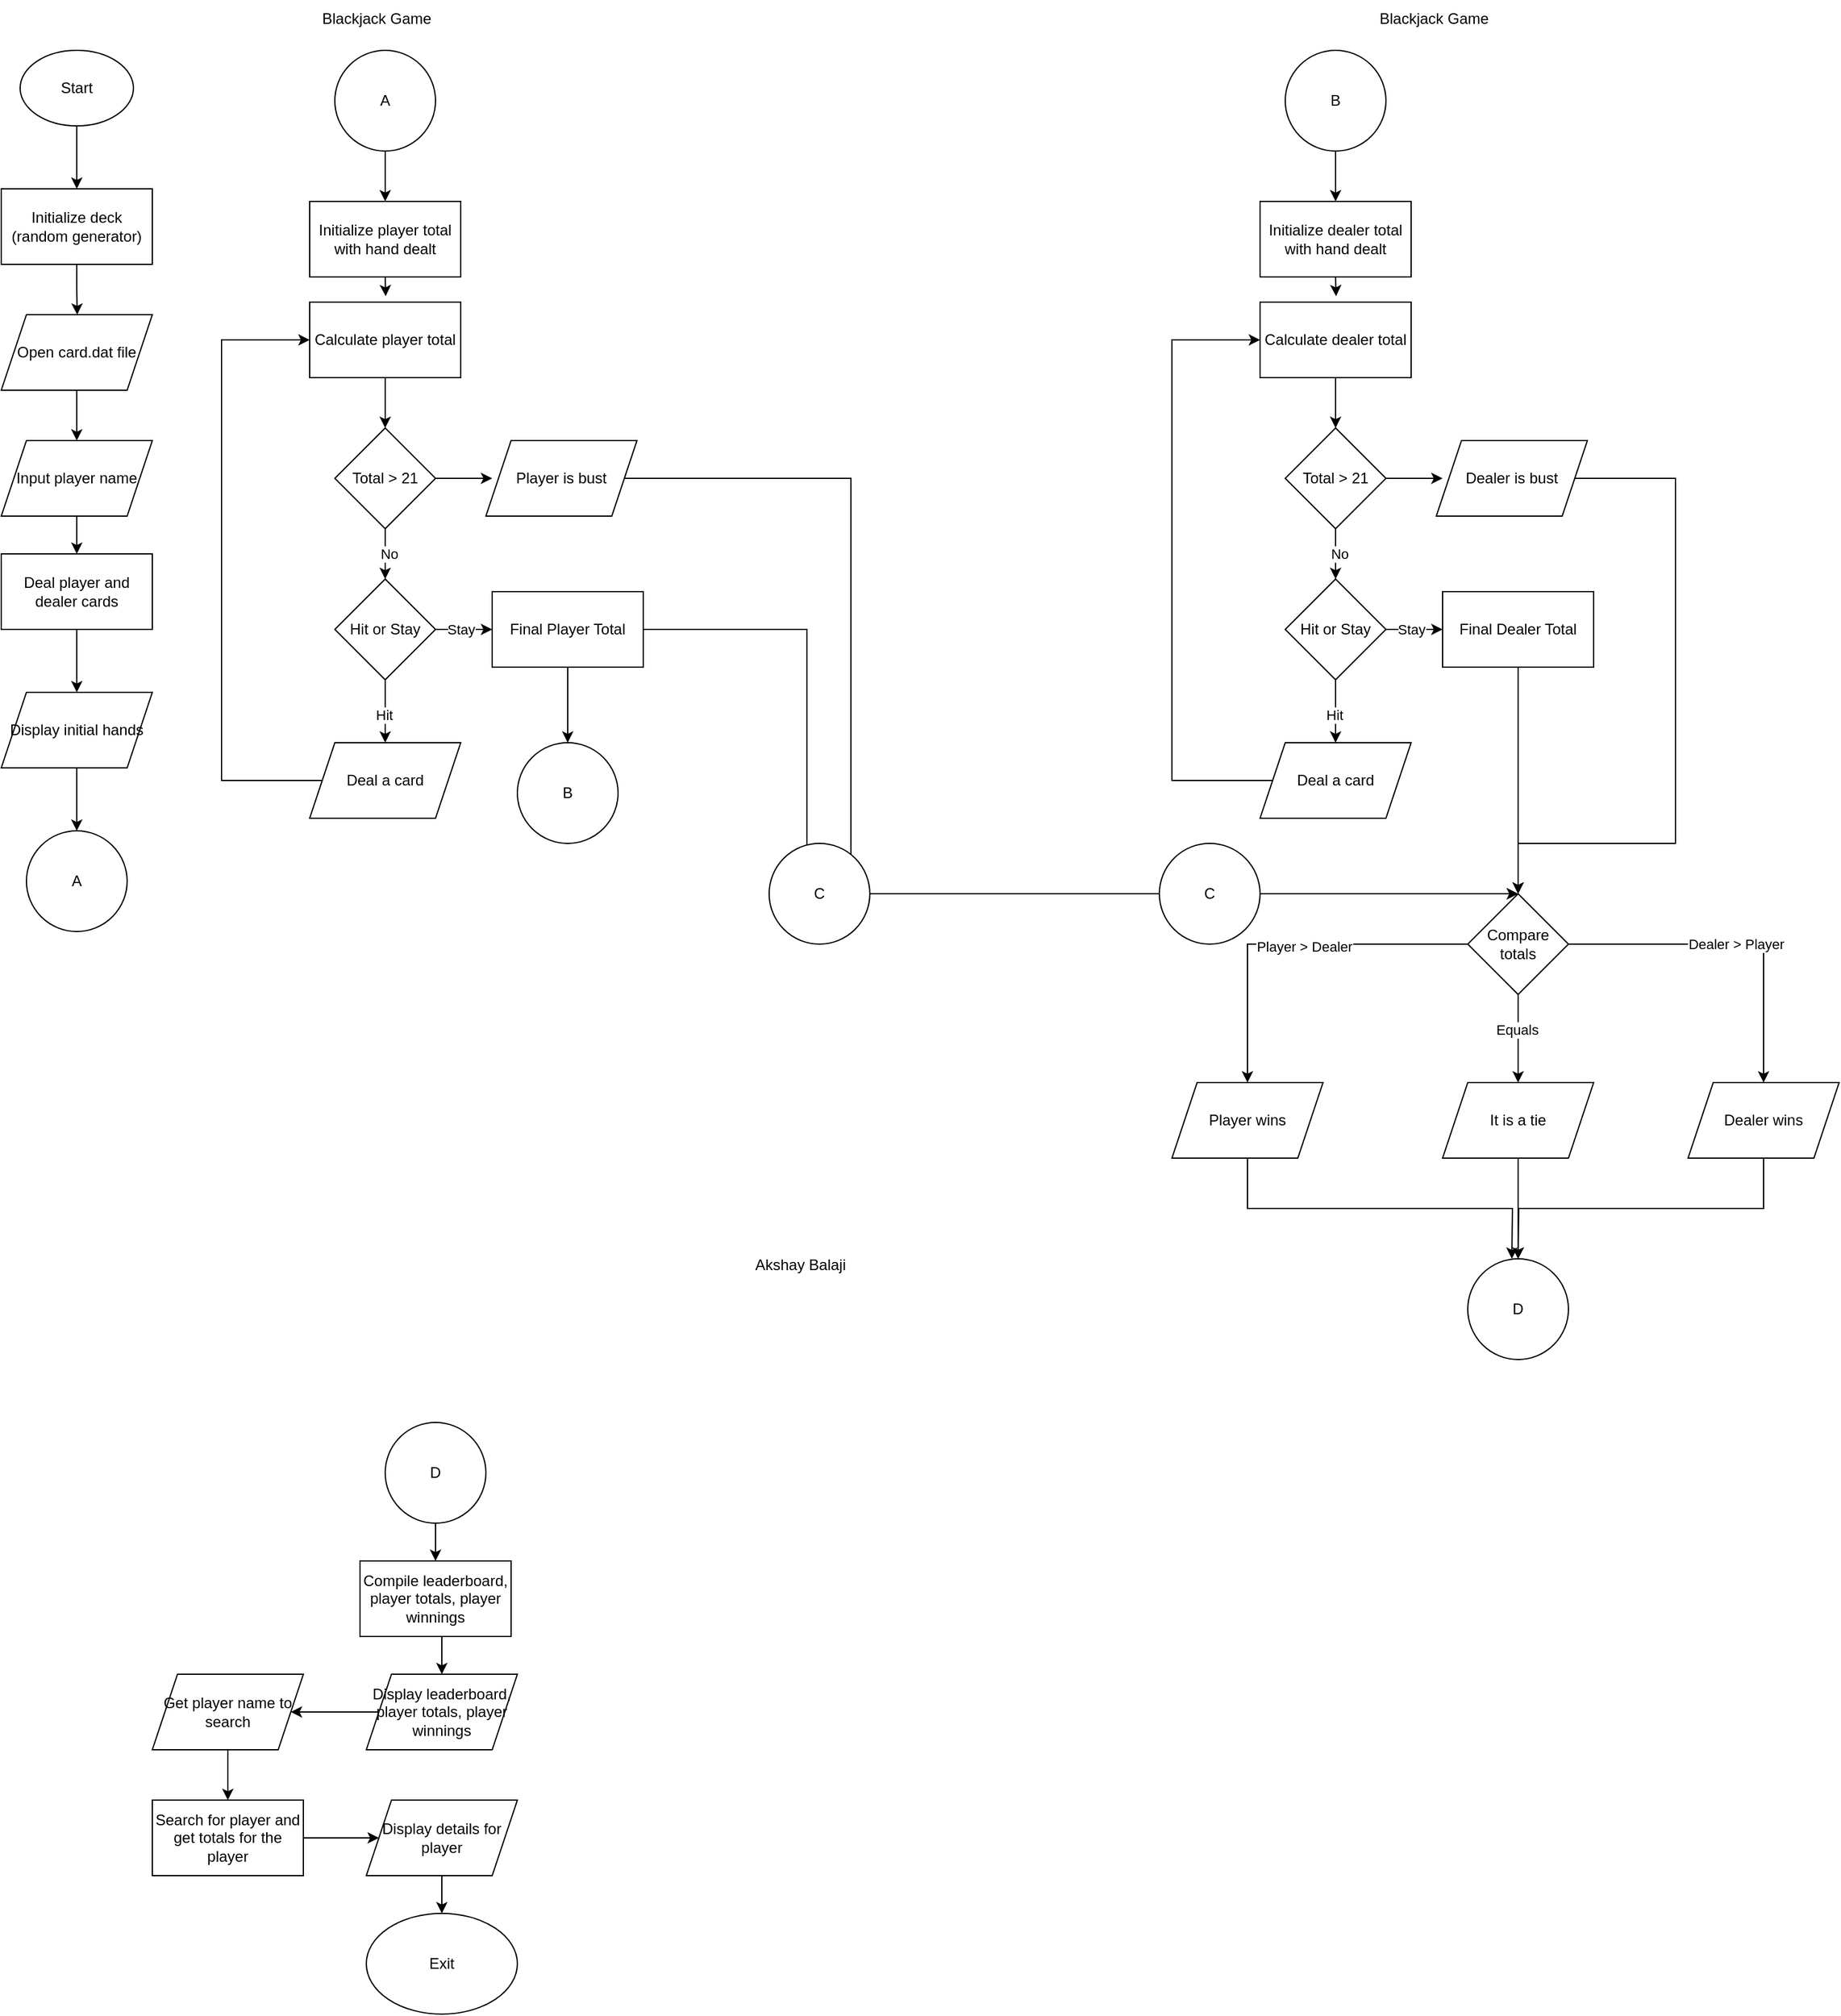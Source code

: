 <mxfile version="24.7.5">
  <diagram name="Page-1" id="MdpVFVt1C24VA2dgtvB7">
    <mxGraphModel grid="1" page="1" gridSize="10" guides="1" tooltips="1" connect="1" arrows="1" fold="1" pageScale="1" pageWidth="850" pageHeight="1100" math="0" shadow="0">
      <root>
        <mxCell id="0" />
        <mxCell id="1" parent="0" />
        <mxCell id="CA_d9Xkf4OtrzHtj1WFr-3" style="edgeStyle=orthogonalEdgeStyle;rounded=0;orthogonalLoop=1;jettySize=auto;html=1;exitX=0.5;exitY=1;exitDx=0;exitDy=0;" edge="1" parent="1" source="CA_d9Xkf4OtrzHtj1WFr-1" target="CA_d9Xkf4OtrzHtj1WFr-2">
          <mxGeometry relative="1" as="geometry" />
        </mxCell>
        <mxCell id="CA_d9Xkf4OtrzHtj1WFr-1" value="Start" style="ellipse;whiteSpace=wrap;html=1;" vertex="1" parent="1">
          <mxGeometry x="95" y="50" width="90" height="60" as="geometry" />
        </mxCell>
        <mxCell id="CA_d9Xkf4OtrzHtj1WFr-5" style="edgeStyle=orthogonalEdgeStyle;rounded=0;orthogonalLoop=1;jettySize=auto;html=1;exitX=0.5;exitY=1;exitDx=0;exitDy=0;" edge="1" parent="1" source="CA_d9Xkf4OtrzHtj1WFr-2">
          <mxGeometry relative="1" as="geometry">
            <mxPoint x="140.333" y="260" as="targetPoint" />
          </mxGeometry>
        </mxCell>
        <mxCell id="CA_d9Xkf4OtrzHtj1WFr-2" value="Initialize deck (random generator)" style="rounded=0;whiteSpace=wrap;html=1;" vertex="1" parent="1">
          <mxGeometry x="80" y="160" width="120" height="60" as="geometry" />
        </mxCell>
        <mxCell id="CA_d9Xkf4OtrzHtj1WFr-9" style="edgeStyle=orthogonalEdgeStyle;rounded=0;orthogonalLoop=1;jettySize=auto;html=1;exitX=0.5;exitY=1;exitDx=0;exitDy=0;" edge="1" parent="1" source="CA_d9Xkf4OtrzHtj1WFr-6" target="CA_d9Xkf4OtrzHtj1WFr-8">
          <mxGeometry relative="1" as="geometry" />
        </mxCell>
        <mxCell id="CA_d9Xkf4OtrzHtj1WFr-6" value="Open card.dat file" style="shape=parallelogram;perimeter=parallelogramPerimeter;whiteSpace=wrap;html=1;fixedSize=1;" vertex="1" parent="1">
          <mxGeometry x="80" y="260" width="120" height="60" as="geometry" />
        </mxCell>
        <mxCell id="CA_d9Xkf4OtrzHtj1WFr-12" style="edgeStyle=orthogonalEdgeStyle;rounded=0;orthogonalLoop=1;jettySize=auto;html=1;exitX=0.5;exitY=1;exitDx=0;exitDy=0;entryX=0.5;entryY=0;entryDx=0;entryDy=0;" edge="1" parent="1" source="CA_d9Xkf4OtrzHtj1WFr-7" target="CA_d9Xkf4OtrzHtj1WFr-11">
          <mxGeometry relative="1" as="geometry" />
        </mxCell>
        <mxCell id="CA_d9Xkf4OtrzHtj1WFr-7" value="Deal player and dealer cards" style="rounded=0;whiteSpace=wrap;html=1;" vertex="1" parent="1">
          <mxGeometry x="80" y="450" width="120" height="60" as="geometry" />
        </mxCell>
        <mxCell id="CA_d9Xkf4OtrzHtj1WFr-10" style="edgeStyle=orthogonalEdgeStyle;rounded=0;orthogonalLoop=1;jettySize=auto;html=1;exitX=0.5;exitY=1;exitDx=0;exitDy=0;" edge="1" parent="1" source="CA_d9Xkf4OtrzHtj1WFr-8" target="CA_d9Xkf4OtrzHtj1WFr-7">
          <mxGeometry relative="1" as="geometry" />
        </mxCell>
        <mxCell id="CA_d9Xkf4OtrzHtj1WFr-8" value="Input player name" style="shape=parallelogram;perimeter=parallelogramPerimeter;whiteSpace=wrap;html=1;fixedSize=1;" vertex="1" parent="1">
          <mxGeometry x="80" y="360" width="120" height="60" as="geometry" />
        </mxCell>
        <mxCell id="CA_d9Xkf4OtrzHtj1WFr-14" style="edgeStyle=orthogonalEdgeStyle;rounded=0;orthogonalLoop=1;jettySize=auto;html=1;exitX=0.5;exitY=1;exitDx=0;exitDy=0;entryX=0.5;entryY=0;entryDx=0;entryDy=0;" edge="1" parent="1" source="CA_d9Xkf4OtrzHtj1WFr-11" target="CA_d9Xkf4OtrzHtj1WFr-13">
          <mxGeometry relative="1" as="geometry" />
        </mxCell>
        <mxCell id="CA_d9Xkf4OtrzHtj1WFr-11" value="Display initial hands" style="shape=parallelogram;perimeter=parallelogramPerimeter;whiteSpace=wrap;html=1;fixedSize=1;" vertex="1" parent="1">
          <mxGeometry x="80" y="560" width="120" height="60" as="geometry" />
        </mxCell>
        <mxCell id="CA_d9Xkf4OtrzHtj1WFr-13" value="A" style="ellipse;whiteSpace=wrap;html=1;aspect=fixed;" vertex="1" parent="1">
          <mxGeometry x="100" y="670" width="80" height="80" as="geometry" />
        </mxCell>
        <mxCell id="CA_d9Xkf4OtrzHtj1WFr-17" style="edgeStyle=orthogonalEdgeStyle;rounded=0;orthogonalLoop=1;jettySize=auto;html=1;exitX=0.5;exitY=1;exitDx=0;exitDy=0;entryX=0.5;entryY=0;entryDx=0;entryDy=0;" edge="1" parent="1" source="CA_d9Xkf4OtrzHtj1WFr-15" target="CA_d9Xkf4OtrzHtj1WFr-16">
          <mxGeometry relative="1" as="geometry" />
        </mxCell>
        <mxCell id="CA_d9Xkf4OtrzHtj1WFr-15" value="A" style="ellipse;whiteSpace=wrap;html=1;aspect=fixed;" vertex="1" parent="1">
          <mxGeometry x="345" y="50" width="80" height="80" as="geometry" />
        </mxCell>
        <mxCell id="CA_d9Xkf4OtrzHtj1WFr-16" value="Initialize player total with hand dealt" style="rounded=0;whiteSpace=wrap;html=1;" vertex="1" parent="1">
          <mxGeometry x="325" y="170" width="120" height="60" as="geometry" />
        </mxCell>
        <mxCell id="CA_d9Xkf4OtrzHtj1WFr-22" value="" style="edgeStyle=orthogonalEdgeStyle;rounded=0;orthogonalLoop=1;jettySize=auto;html=1;" edge="1" parent="1" source="CA_d9Xkf4OtrzHtj1WFr-18" target="CA_d9Xkf4OtrzHtj1WFr-21">
          <mxGeometry relative="1" as="geometry" />
        </mxCell>
        <mxCell id="CA_d9Xkf4OtrzHtj1WFr-23" value="Stay" style="edgeLabel;html=1;align=center;verticalAlign=middle;resizable=0;points=[];" connectable="0" vertex="1" parent="CA_d9Xkf4OtrzHtj1WFr-22">
          <mxGeometry x="-0.111" relative="1" as="geometry">
            <mxPoint as="offset" />
          </mxGeometry>
        </mxCell>
        <mxCell id="CA_d9Xkf4OtrzHtj1WFr-42" style="edgeStyle=orthogonalEdgeStyle;rounded=0;orthogonalLoop=1;jettySize=auto;html=1;" edge="1" parent="1" source="CA_d9Xkf4OtrzHtj1WFr-18" target="CA_d9Xkf4OtrzHtj1WFr-29">
          <mxGeometry relative="1" as="geometry" />
        </mxCell>
        <mxCell id="CA_d9Xkf4OtrzHtj1WFr-50" value="Hit" style="edgeLabel;html=1;align=center;verticalAlign=middle;resizable=0;points=[];" connectable="0" vertex="1" parent="CA_d9Xkf4OtrzHtj1WFr-42">
          <mxGeometry x="0.107" y="-1" relative="1" as="geometry">
            <mxPoint as="offset" />
          </mxGeometry>
        </mxCell>
        <mxCell id="CA_d9Xkf4OtrzHtj1WFr-18" value="Hit or Stay" style="rhombus;whiteSpace=wrap;html=1;" vertex="1" parent="1">
          <mxGeometry x="345" y="470" width="80" height="80" as="geometry" />
        </mxCell>
        <mxCell id="CA_d9Xkf4OtrzHtj1WFr-54" style="edgeStyle=orthogonalEdgeStyle;rounded=0;orthogonalLoop=1;jettySize=auto;html=1;" edge="1" parent="1" source="CA_d9Xkf4OtrzHtj1WFr-21">
          <mxGeometry relative="1" as="geometry">
            <mxPoint x="530" y="600" as="targetPoint" />
          </mxGeometry>
        </mxCell>
        <mxCell id="CA_d9Xkf4OtrzHtj1WFr-101" style="edgeStyle=orthogonalEdgeStyle;rounded=0;orthogonalLoop=1;jettySize=auto;html=1;exitX=1;exitY=0.5;exitDx=0;exitDy=0;entryX=0.5;entryY=0;entryDx=0;entryDy=0;" edge="1" parent="1" source="CA_d9Xkf4OtrzHtj1WFr-21" target="CA_d9Xkf4OtrzHtj1WFr-100">
          <mxGeometry relative="1" as="geometry">
            <Array as="points">
              <mxPoint x="720" y="510" />
              <mxPoint x="720" y="720" />
            </Array>
          </mxGeometry>
        </mxCell>
        <mxCell id="CA_d9Xkf4OtrzHtj1WFr-21" value="Final Player Total" style="whiteSpace=wrap;html=1;" vertex="1" parent="1">
          <mxGeometry x="470" y="480" width="120" height="60" as="geometry" />
        </mxCell>
        <mxCell id="CA_d9Xkf4OtrzHtj1WFr-43" style="edgeStyle=orthogonalEdgeStyle;rounded=0;orthogonalLoop=1;jettySize=auto;html=1;exitX=0;exitY=0.5;exitDx=0;exitDy=0;entryX=0;entryY=0.5;entryDx=0;entryDy=0;" edge="1" parent="1" source="CA_d9Xkf4OtrzHtj1WFr-29" target="CA_d9Xkf4OtrzHtj1WFr-44">
          <mxGeometry relative="1" as="geometry">
            <mxPoint x="265" y="300" as="targetPoint" />
            <Array as="points">
              <mxPoint x="255" y="630" />
              <mxPoint x="255" y="280" />
            </Array>
          </mxGeometry>
        </mxCell>
        <mxCell id="CA_d9Xkf4OtrzHtj1WFr-29" value="Deal a card" style="shape=parallelogram;perimeter=parallelogramPerimeter;whiteSpace=wrap;html=1;fixedSize=1;" vertex="1" parent="1">
          <mxGeometry x="325" y="600" width="120" height="60" as="geometry" />
        </mxCell>
        <mxCell id="CA_d9Xkf4OtrzHtj1WFr-48" style="edgeStyle=orthogonalEdgeStyle;rounded=0;orthogonalLoop=1;jettySize=auto;html=1;exitX=0.5;exitY=1;exitDx=0;exitDy=0;entryX=0.5;entryY=0;entryDx=0;entryDy=0;" edge="1" parent="1" source="CA_d9Xkf4OtrzHtj1WFr-35" target="CA_d9Xkf4OtrzHtj1WFr-18">
          <mxGeometry relative="1" as="geometry" />
        </mxCell>
        <mxCell id="CA_d9Xkf4OtrzHtj1WFr-49" value="No" style="edgeLabel;html=1;align=center;verticalAlign=middle;resizable=0;points=[];" connectable="0" vertex="1" parent="CA_d9Xkf4OtrzHtj1WFr-48">
          <mxGeometry x="-0.017" y="3" relative="1" as="geometry">
            <mxPoint as="offset" />
          </mxGeometry>
        </mxCell>
        <mxCell id="CA_d9Xkf4OtrzHtj1WFr-52" value="" style="edgeStyle=orthogonalEdgeStyle;rounded=0;orthogonalLoop=1;jettySize=auto;html=1;" edge="1" parent="1" source="CA_d9Xkf4OtrzHtj1WFr-35">
          <mxGeometry relative="1" as="geometry">
            <mxPoint x="470" y="390" as="targetPoint" />
          </mxGeometry>
        </mxCell>
        <mxCell id="CA_d9Xkf4OtrzHtj1WFr-35" value="Total &amp;gt; 21" style="rhombus;whiteSpace=wrap;html=1;" vertex="1" parent="1">
          <mxGeometry x="345" y="350" width="80" height="80" as="geometry" />
        </mxCell>
        <mxCell id="CA_d9Xkf4OtrzHtj1WFr-46" style="edgeStyle=orthogonalEdgeStyle;rounded=0;orthogonalLoop=1;jettySize=auto;html=1;" edge="1" parent="1" source="CA_d9Xkf4OtrzHtj1WFr-44" target="CA_d9Xkf4OtrzHtj1WFr-35">
          <mxGeometry relative="1" as="geometry" />
        </mxCell>
        <mxCell id="CA_d9Xkf4OtrzHtj1WFr-44" value="Calculate player total" style="rounded=0;whiteSpace=wrap;html=1;" vertex="1" parent="1">
          <mxGeometry x="325" y="250" width="120" height="60" as="geometry" />
        </mxCell>
        <mxCell id="CA_d9Xkf4OtrzHtj1WFr-47" style="edgeStyle=orthogonalEdgeStyle;rounded=0;orthogonalLoop=1;jettySize=auto;html=1;exitX=0.5;exitY=1;exitDx=0;exitDy=0;entryX=0.503;entryY=-0.078;entryDx=0;entryDy=0;entryPerimeter=0;" edge="1" parent="1" source="CA_d9Xkf4OtrzHtj1WFr-16" target="CA_d9Xkf4OtrzHtj1WFr-44">
          <mxGeometry relative="1" as="geometry" />
        </mxCell>
        <mxCell id="CA_d9Xkf4OtrzHtj1WFr-53" value="Player is bust" style="shape=parallelogram;perimeter=parallelogramPerimeter;whiteSpace=wrap;html=1;fixedSize=1;" vertex="1" parent="1">
          <mxGeometry x="465" y="360" width="120" height="60" as="geometry" />
        </mxCell>
        <mxCell id="CA_d9Xkf4OtrzHtj1WFr-55" value="B" style="ellipse;whiteSpace=wrap;html=1;aspect=fixed;" vertex="1" parent="1">
          <mxGeometry x="490" y="600" width="80" height="80" as="geometry" />
        </mxCell>
        <mxCell id="CA_d9Xkf4OtrzHtj1WFr-77" style="edgeStyle=orthogonalEdgeStyle;rounded=0;orthogonalLoop=1;jettySize=auto;html=1;exitX=0.5;exitY=1;exitDx=0;exitDy=0;entryX=0.5;entryY=0;entryDx=0;entryDy=0;" edge="1" parent="1" source="CA_d9Xkf4OtrzHtj1WFr-78" target="CA_d9Xkf4OtrzHtj1WFr-79">
          <mxGeometry relative="1" as="geometry" />
        </mxCell>
        <mxCell id="CA_d9Xkf4OtrzHtj1WFr-78" value="B" style="ellipse;whiteSpace=wrap;html=1;aspect=fixed;" vertex="1" parent="1">
          <mxGeometry x="1100" y="50" width="80" height="80" as="geometry" />
        </mxCell>
        <mxCell id="CA_d9Xkf4OtrzHtj1WFr-79" value="Initialize dealer total with hand dealt" style="rounded=0;whiteSpace=wrap;html=1;" vertex="1" parent="1">
          <mxGeometry x="1080" y="170" width="120" height="60" as="geometry" />
        </mxCell>
        <mxCell id="CA_d9Xkf4OtrzHtj1WFr-80" value="" style="edgeStyle=orthogonalEdgeStyle;rounded=0;orthogonalLoop=1;jettySize=auto;html=1;" edge="1" parent="1" source="CA_d9Xkf4OtrzHtj1WFr-84" target="CA_d9Xkf4OtrzHtj1WFr-86">
          <mxGeometry relative="1" as="geometry" />
        </mxCell>
        <mxCell id="CA_d9Xkf4OtrzHtj1WFr-81" value="Stay" style="edgeLabel;html=1;align=center;verticalAlign=middle;resizable=0;points=[];" connectable="0" vertex="1" parent="CA_d9Xkf4OtrzHtj1WFr-80">
          <mxGeometry x="-0.111" relative="1" as="geometry">
            <mxPoint as="offset" />
          </mxGeometry>
        </mxCell>
        <mxCell id="CA_d9Xkf4OtrzHtj1WFr-82" style="edgeStyle=orthogonalEdgeStyle;rounded=0;orthogonalLoop=1;jettySize=auto;html=1;" edge="1" parent="1" source="CA_d9Xkf4OtrzHtj1WFr-84" target="CA_d9Xkf4OtrzHtj1WFr-88">
          <mxGeometry relative="1" as="geometry" />
        </mxCell>
        <mxCell id="CA_d9Xkf4OtrzHtj1WFr-83" value="Hit" style="edgeLabel;html=1;align=center;verticalAlign=middle;resizable=0;points=[];" connectable="0" vertex="1" parent="CA_d9Xkf4OtrzHtj1WFr-82">
          <mxGeometry x="0.107" y="-1" relative="1" as="geometry">
            <mxPoint as="offset" />
          </mxGeometry>
        </mxCell>
        <mxCell id="CA_d9Xkf4OtrzHtj1WFr-84" value="Hit or Stay" style="rhombus;whiteSpace=wrap;html=1;" vertex="1" parent="1">
          <mxGeometry x="1100" y="470" width="80" height="80" as="geometry" />
        </mxCell>
        <mxCell id="CA_d9Xkf4OtrzHtj1WFr-85" style="edgeStyle=orthogonalEdgeStyle;rounded=0;orthogonalLoop=1;jettySize=auto;html=1;entryX=0.5;entryY=0;entryDx=0;entryDy=0;" edge="1" parent="1" source="CA_d9Xkf4OtrzHtj1WFr-86" target="CA_d9Xkf4OtrzHtj1WFr-100">
          <mxGeometry relative="1" as="geometry">
            <mxPoint x="1285" y="600" as="targetPoint" />
          </mxGeometry>
        </mxCell>
        <mxCell id="CA_d9Xkf4OtrzHtj1WFr-86" value="Final Dealer Total" style="whiteSpace=wrap;html=1;" vertex="1" parent="1">
          <mxGeometry x="1225" y="480" width="120" height="60" as="geometry" />
        </mxCell>
        <mxCell id="CA_d9Xkf4OtrzHtj1WFr-87" style="edgeStyle=orthogonalEdgeStyle;rounded=0;orthogonalLoop=1;jettySize=auto;html=1;exitX=0;exitY=0.5;exitDx=0;exitDy=0;entryX=0;entryY=0.5;entryDx=0;entryDy=0;" edge="1" parent="1" source="CA_d9Xkf4OtrzHtj1WFr-88" target="CA_d9Xkf4OtrzHtj1WFr-94">
          <mxGeometry relative="1" as="geometry">
            <mxPoint x="1020" y="300" as="targetPoint" />
            <Array as="points">
              <mxPoint x="1010" y="630" />
              <mxPoint x="1010" y="280" />
            </Array>
          </mxGeometry>
        </mxCell>
        <mxCell id="CA_d9Xkf4OtrzHtj1WFr-88" value="Deal a card" style="shape=parallelogram;perimeter=parallelogramPerimeter;whiteSpace=wrap;html=1;fixedSize=1;" vertex="1" parent="1">
          <mxGeometry x="1080" y="600" width="120" height="60" as="geometry" />
        </mxCell>
        <mxCell id="CA_d9Xkf4OtrzHtj1WFr-89" style="edgeStyle=orthogonalEdgeStyle;rounded=0;orthogonalLoop=1;jettySize=auto;html=1;exitX=0.5;exitY=1;exitDx=0;exitDy=0;entryX=0.5;entryY=0;entryDx=0;entryDy=0;" edge="1" parent="1" source="CA_d9Xkf4OtrzHtj1WFr-92" target="CA_d9Xkf4OtrzHtj1WFr-84">
          <mxGeometry relative="1" as="geometry" />
        </mxCell>
        <mxCell id="CA_d9Xkf4OtrzHtj1WFr-90" value="No" style="edgeLabel;html=1;align=center;verticalAlign=middle;resizable=0;points=[];" connectable="0" vertex="1" parent="CA_d9Xkf4OtrzHtj1WFr-89">
          <mxGeometry x="-0.017" y="3" relative="1" as="geometry">
            <mxPoint as="offset" />
          </mxGeometry>
        </mxCell>
        <mxCell id="CA_d9Xkf4OtrzHtj1WFr-91" value="" style="edgeStyle=orthogonalEdgeStyle;rounded=0;orthogonalLoop=1;jettySize=auto;html=1;" edge="1" parent="1" source="CA_d9Xkf4OtrzHtj1WFr-92">
          <mxGeometry relative="1" as="geometry">
            <mxPoint x="1225" y="390" as="targetPoint" />
          </mxGeometry>
        </mxCell>
        <mxCell id="CA_d9Xkf4OtrzHtj1WFr-92" value="Total &amp;gt; 21" style="rhombus;whiteSpace=wrap;html=1;" vertex="1" parent="1">
          <mxGeometry x="1100" y="350" width="80" height="80" as="geometry" />
        </mxCell>
        <mxCell id="CA_d9Xkf4OtrzHtj1WFr-93" style="edgeStyle=orthogonalEdgeStyle;rounded=0;orthogonalLoop=1;jettySize=auto;html=1;" edge="1" parent="1" source="CA_d9Xkf4OtrzHtj1WFr-94" target="CA_d9Xkf4OtrzHtj1WFr-92">
          <mxGeometry relative="1" as="geometry" />
        </mxCell>
        <mxCell id="CA_d9Xkf4OtrzHtj1WFr-94" value="Calculate dealer total" style="rounded=0;whiteSpace=wrap;html=1;" vertex="1" parent="1">
          <mxGeometry x="1080" y="250" width="120" height="60" as="geometry" />
        </mxCell>
        <mxCell id="CA_d9Xkf4OtrzHtj1WFr-95" style="edgeStyle=orthogonalEdgeStyle;rounded=0;orthogonalLoop=1;jettySize=auto;html=1;exitX=0.5;exitY=1;exitDx=0;exitDy=0;entryX=0.503;entryY=-0.078;entryDx=0;entryDy=0;entryPerimeter=0;" edge="1" parent="1" source="CA_d9Xkf4OtrzHtj1WFr-79" target="CA_d9Xkf4OtrzHtj1WFr-94">
          <mxGeometry relative="1" as="geometry" />
        </mxCell>
        <mxCell id="CA_d9Xkf4OtrzHtj1WFr-96" value="Dealer is bust" style="shape=parallelogram;perimeter=parallelogramPerimeter;whiteSpace=wrap;html=1;fixedSize=1;" vertex="1" parent="1">
          <mxGeometry x="1220" y="360" width="120" height="60" as="geometry" />
        </mxCell>
        <mxCell id="CA_d9Xkf4OtrzHtj1WFr-111" style="edgeStyle=orthogonalEdgeStyle;rounded=0;orthogonalLoop=1;jettySize=auto;html=1;entryX=0.5;entryY=0;entryDx=0;entryDy=0;" edge="1" parent="1" source="CA_d9Xkf4OtrzHtj1WFr-100" target="CA_d9Xkf4OtrzHtj1WFr-106">
          <mxGeometry relative="1" as="geometry" />
        </mxCell>
        <mxCell id="CA_d9Xkf4OtrzHtj1WFr-114" value="Player &amp;gt; Dealer" style="edgeLabel;html=1;align=center;verticalAlign=middle;resizable=0;points=[];" connectable="0" vertex="1" parent="CA_d9Xkf4OtrzHtj1WFr-111">
          <mxGeometry x="-0.087" y="2" relative="1" as="geometry">
            <mxPoint as="offset" />
          </mxGeometry>
        </mxCell>
        <mxCell id="CA_d9Xkf4OtrzHtj1WFr-112" value="Dealer &amp;gt; Player" style="edgeStyle=orthogonalEdgeStyle;rounded=0;orthogonalLoop=1;jettySize=auto;html=1;exitX=1;exitY=0.5;exitDx=0;exitDy=0;" edge="1" parent="1" source="CA_d9Xkf4OtrzHtj1WFr-100" target="CA_d9Xkf4OtrzHtj1WFr-108">
          <mxGeometry relative="1" as="geometry" />
        </mxCell>
        <mxCell id="CA_d9Xkf4OtrzHtj1WFr-113" style="edgeStyle=orthogonalEdgeStyle;rounded=0;orthogonalLoop=1;jettySize=auto;html=1;exitX=0.5;exitY=1;exitDx=0;exitDy=0;" edge="1" parent="1" source="CA_d9Xkf4OtrzHtj1WFr-100" target="CA_d9Xkf4OtrzHtj1WFr-107">
          <mxGeometry relative="1" as="geometry" />
        </mxCell>
        <mxCell id="CA_d9Xkf4OtrzHtj1WFr-115" value="Equals" style="edgeLabel;html=1;align=center;verticalAlign=middle;resizable=0;points=[];" connectable="0" vertex="1" parent="CA_d9Xkf4OtrzHtj1WFr-113">
          <mxGeometry x="-0.201" y="-1" relative="1" as="geometry">
            <mxPoint as="offset" />
          </mxGeometry>
        </mxCell>
        <mxCell id="CA_d9Xkf4OtrzHtj1WFr-100" value="Compare totals" style="rhombus;whiteSpace=wrap;html=1;" vertex="1" parent="1">
          <mxGeometry x="1245" y="720" width="80" height="80" as="geometry" />
        </mxCell>
        <mxCell id="CA_d9Xkf4OtrzHtj1WFr-110" style="edgeStyle=orthogonalEdgeStyle;rounded=0;orthogonalLoop=1;jettySize=auto;html=1;exitX=1;exitY=0.5;exitDx=0;exitDy=0;entryX=0.5;entryY=0;entryDx=0;entryDy=0;" edge="1" parent="1" source="CA_d9Xkf4OtrzHtj1WFr-53" target="CA_d9Xkf4OtrzHtj1WFr-100">
          <mxGeometry relative="1" as="geometry">
            <mxPoint x="755" y="430" as="sourcePoint" />
            <Array as="points">
              <mxPoint x="755" y="390" />
              <mxPoint x="755" y="720" />
            </Array>
          </mxGeometry>
        </mxCell>
        <mxCell id="CA_d9Xkf4OtrzHtj1WFr-109" style="edgeStyle=orthogonalEdgeStyle;rounded=0;orthogonalLoop=1;jettySize=auto;html=1;exitX=1;exitY=0.5;exitDx=0;exitDy=0;entryX=0.5;entryY=0;entryDx=0;entryDy=0;" edge="1" parent="1" source="CA_d9Xkf4OtrzHtj1WFr-96" target="CA_d9Xkf4OtrzHtj1WFr-100">
          <mxGeometry relative="1" as="geometry">
            <mxPoint x="1410" y="430" as="sourcePoint" />
            <Array as="points">
              <mxPoint x="1410" y="390" />
              <mxPoint x="1410" y="680" />
              <mxPoint x="1285" y="680" />
            </Array>
          </mxGeometry>
        </mxCell>
        <mxCell id="pQjNvXrZmI8d75niiQMT-5" style="edgeStyle=orthogonalEdgeStyle;rounded=0;orthogonalLoop=1;jettySize=auto;html=1;exitX=0.5;exitY=1;exitDx=0;exitDy=0;" edge="1" parent="1" source="CA_d9Xkf4OtrzHtj1WFr-106">
          <mxGeometry relative="1" as="geometry">
            <mxPoint x="1280" y="1010" as="targetPoint" />
          </mxGeometry>
        </mxCell>
        <mxCell id="CA_d9Xkf4OtrzHtj1WFr-106" value="Player wins" style="shape=parallelogram;perimeter=parallelogramPerimeter;whiteSpace=wrap;html=1;fixedSize=1;" vertex="1" parent="1">
          <mxGeometry x="1010" y="870" width="120" height="60" as="geometry" />
        </mxCell>
        <mxCell id="pQjNvXrZmI8d75niiQMT-3" style="edgeStyle=orthogonalEdgeStyle;rounded=0;orthogonalLoop=1;jettySize=auto;html=1;exitX=0.5;exitY=1;exitDx=0;exitDy=0;entryX=0.5;entryY=0;entryDx=0;entryDy=0;" edge="1" parent="1" source="CA_d9Xkf4OtrzHtj1WFr-107">
          <mxGeometry relative="1" as="geometry">
            <mxPoint x="1285" y="1010" as="targetPoint" />
          </mxGeometry>
        </mxCell>
        <mxCell id="CA_d9Xkf4OtrzHtj1WFr-107" value="It is a tie" style="shape=parallelogram;perimeter=parallelogramPerimeter;whiteSpace=wrap;html=1;fixedSize=1;" vertex="1" parent="1">
          <mxGeometry x="1225" y="870" width="120" height="60" as="geometry" />
        </mxCell>
        <mxCell id="pQjNvXrZmI8d75niiQMT-4" style="edgeStyle=orthogonalEdgeStyle;rounded=0;orthogonalLoop=1;jettySize=auto;html=1;exitX=0.5;exitY=1;exitDx=0;exitDy=0;entryX=0.5;entryY=0;entryDx=0;entryDy=0;" edge="1" parent="1" source="CA_d9Xkf4OtrzHtj1WFr-108">
          <mxGeometry relative="1" as="geometry">
            <mxPoint x="1285" y="1010" as="targetPoint" />
          </mxGeometry>
        </mxCell>
        <mxCell id="CA_d9Xkf4OtrzHtj1WFr-108" value="Dealer wins" style="shape=parallelogram;perimeter=parallelogramPerimeter;whiteSpace=wrap;html=1;fixedSize=1;" vertex="1" parent="1">
          <mxGeometry x="1420" y="870" width="120" height="60" as="geometry" />
        </mxCell>
        <mxCell id="CA_d9Xkf4OtrzHtj1WFr-122" value="Blackjack Game&amp;nbsp;" style="text;html=1;align=center;verticalAlign=middle;whiteSpace=wrap;rounded=0;" vertex="1" parent="1">
          <mxGeometry x="310" y="10" width="140" height="30" as="geometry" />
        </mxCell>
        <mxCell id="CA_d9Xkf4OtrzHtj1WFr-123" value="Blackjack Game&amp;nbsp;" style="text;html=1;align=center;verticalAlign=middle;whiteSpace=wrap;rounded=0;" vertex="1" parent="1">
          <mxGeometry x="1150" y="10" width="140" height="30" as="geometry" />
        </mxCell>
        <mxCell id="CA_d9Xkf4OtrzHtj1WFr-124" value="Akshay Balaji" style="text;html=1;align=center;verticalAlign=middle;whiteSpace=wrap;rounded=0;" vertex="1" parent="1">
          <mxGeometry x="660" y="1000" width="110" height="30" as="geometry" />
        </mxCell>
        <mxCell id="AhgndJrBWjPpnP9NUR7K-3" style="edgeStyle=orthogonalEdgeStyle;rounded=0;orthogonalLoop=1;jettySize=auto;html=1;exitX=0.5;exitY=1;exitDx=0;exitDy=0;entryX=0.5;entryY=0;entryDx=0;entryDy=0;" edge="1" parent="1" source="AhgndJrBWjPpnP9NUR7K-1" target="AhgndJrBWjPpnP9NUR7K-2">
          <mxGeometry relative="1" as="geometry" />
        </mxCell>
        <mxCell id="AhgndJrBWjPpnP9NUR7K-1" value="Compile leaderboard, player totals, player winnings" style="rounded=0;whiteSpace=wrap;html=1;" vertex="1" parent="1">
          <mxGeometry x="365" y="1250" width="120" height="60" as="geometry" />
        </mxCell>
        <mxCell id="AhgndJrBWjPpnP9NUR7K-5" style="edgeStyle=orthogonalEdgeStyle;rounded=0;orthogonalLoop=1;jettySize=auto;html=1;exitX=0;exitY=0.5;exitDx=0;exitDy=0;entryX=1;entryY=0.5;entryDx=0;entryDy=0;" edge="1" parent="1" source="AhgndJrBWjPpnP9NUR7K-2" target="AhgndJrBWjPpnP9NUR7K-4">
          <mxGeometry relative="1" as="geometry" />
        </mxCell>
        <mxCell id="AhgndJrBWjPpnP9NUR7K-2" value="Display leaderboard, player totals, player winnings" style="shape=parallelogram;perimeter=parallelogramPerimeter;whiteSpace=wrap;html=1;fixedSize=1;" vertex="1" parent="1">
          <mxGeometry x="370" y="1340" width="120" height="60" as="geometry" />
        </mxCell>
        <mxCell id="AhgndJrBWjPpnP9NUR7K-7" style="edgeStyle=orthogonalEdgeStyle;rounded=0;orthogonalLoop=1;jettySize=auto;html=1;exitX=0.5;exitY=1;exitDx=0;exitDy=0;entryX=0.5;entryY=0;entryDx=0;entryDy=0;" edge="1" parent="1" source="AhgndJrBWjPpnP9NUR7K-4" target="AhgndJrBWjPpnP9NUR7K-6">
          <mxGeometry relative="1" as="geometry" />
        </mxCell>
        <mxCell id="AhgndJrBWjPpnP9NUR7K-4" value="Get player name to search" style="shape=parallelogram;perimeter=parallelogramPerimeter;whiteSpace=wrap;html=1;fixedSize=1;" vertex="1" parent="1">
          <mxGeometry x="200" y="1340" width="120" height="60" as="geometry" />
        </mxCell>
        <mxCell id="AhgndJrBWjPpnP9NUR7K-9" style="edgeStyle=orthogonalEdgeStyle;rounded=0;orthogonalLoop=1;jettySize=auto;html=1;entryX=0;entryY=0.5;entryDx=0;entryDy=0;" edge="1" parent="1" source="AhgndJrBWjPpnP9NUR7K-6" target="AhgndJrBWjPpnP9NUR7K-8">
          <mxGeometry relative="1" as="geometry" />
        </mxCell>
        <mxCell id="AhgndJrBWjPpnP9NUR7K-6" value="Search for player and get totals for the player" style="rounded=0;whiteSpace=wrap;html=1;" vertex="1" parent="1">
          <mxGeometry x="200" y="1440" width="120" height="60" as="geometry" />
        </mxCell>
        <mxCell id="AhgndJrBWjPpnP9NUR7K-11" style="edgeStyle=orthogonalEdgeStyle;rounded=0;orthogonalLoop=1;jettySize=auto;html=1;entryX=0.5;entryY=0;entryDx=0;entryDy=0;" edge="1" parent="1" source="AhgndJrBWjPpnP9NUR7K-8" target="AhgndJrBWjPpnP9NUR7K-10">
          <mxGeometry relative="1" as="geometry" />
        </mxCell>
        <mxCell id="AhgndJrBWjPpnP9NUR7K-8" value="Display details for player" style="shape=parallelogram;perimeter=parallelogramPerimeter;whiteSpace=wrap;html=1;fixedSize=1;" vertex="1" parent="1">
          <mxGeometry x="370" y="1440" width="120" height="60" as="geometry" />
        </mxCell>
        <mxCell id="AhgndJrBWjPpnP9NUR7K-10" value="Exit" style="ellipse;whiteSpace=wrap;html=1;" vertex="1" parent="1">
          <mxGeometry x="370" y="1530" width="120" height="80" as="geometry" />
        </mxCell>
        <mxCell id="AhgndJrBWjPpnP9NUR7K-12" value="C" style="ellipse;whiteSpace=wrap;html=1;aspect=fixed;" vertex="1" parent="1">
          <mxGeometry x="690" y="680" width="80" height="80" as="geometry" />
        </mxCell>
        <mxCell id="AhgndJrBWjPpnP9NUR7K-13" value="C" style="ellipse;whiteSpace=wrap;html=1;aspect=fixed;" vertex="1" parent="1">
          <mxGeometry x="1000" y="680" width="80" height="80" as="geometry" />
        </mxCell>
        <mxCell id="AhgndJrBWjPpnP9NUR7K-14" value="D" style="ellipse;whiteSpace=wrap;html=1;aspect=fixed;" vertex="1" parent="1">
          <mxGeometry x="1245" y="1010" width="80" height="80" as="geometry" />
        </mxCell>
        <mxCell id="AhgndJrBWjPpnP9NUR7K-16" style="edgeStyle=orthogonalEdgeStyle;rounded=0;orthogonalLoop=1;jettySize=auto;html=1;entryX=0.5;entryY=0;entryDx=0;entryDy=0;" edge="1" parent="1" source="AhgndJrBWjPpnP9NUR7K-15" target="AhgndJrBWjPpnP9NUR7K-1">
          <mxGeometry relative="1" as="geometry" />
        </mxCell>
        <mxCell id="AhgndJrBWjPpnP9NUR7K-15" value="D" style="ellipse;whiteSpace=wrap;html=1;aspect=fixed;" vertex="1" parent="1">
          <mxGeometry x="385" y="1140" width="80" height="80" as="geometry" />
        </mxCell>
      </root>
    </mxGraphModel>
  </diagram>
</mxfile>
